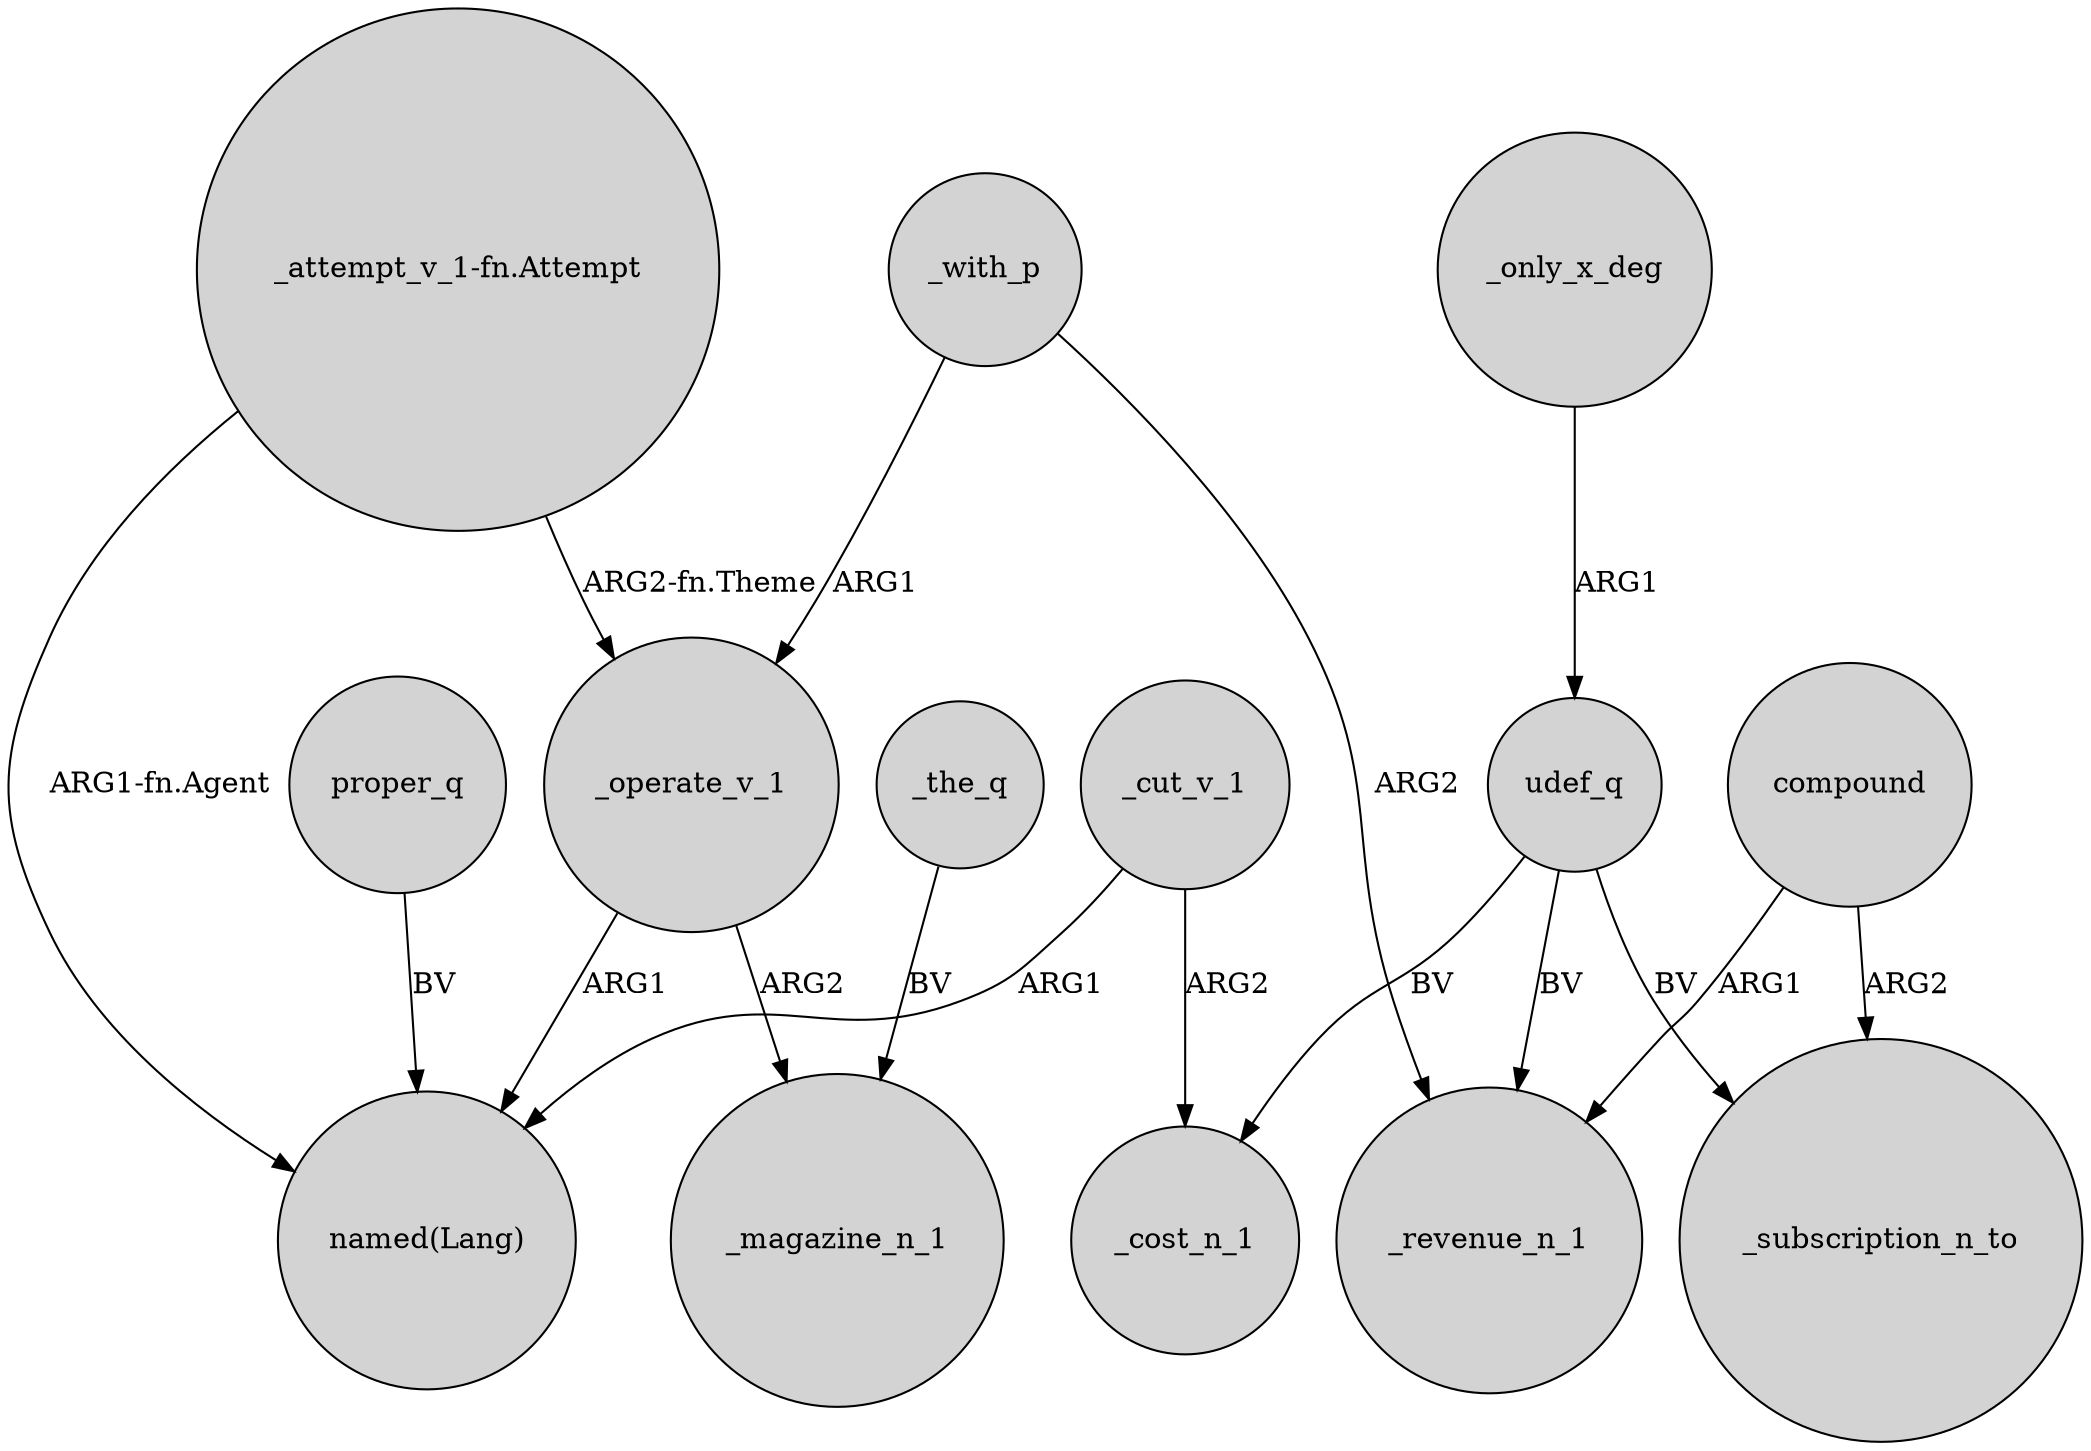digraph {
	node [shape=circle style=filled]
	_operate_v_1 -> "named(Lang)" [label=ARG1]
	udef_q -> _revenue_n_1 [label=BV]
	_the_q -> _magazine_n_1 [label=BV]
	"_attempt_v_1-fn.Attempt" -> _operate_v_1 [label="ARG2-fn.Theme"]
	_only_x_deg -> udef_q [label=ARG1]
	proper_q -> "named(Lang)" [label=BV]
	_cut_v_1 -> "named(Lang)" [label=ARG1]
	udef_q -> _cost_n_1 [label=BV]
	"_attempt_v_1-fn.Attempt" -> "named(Lang)" [label="ARG1-fn.Agent"]
	compound -> _revenue_n_1 [label=ARG1]
	udef_q -> _subscription_n_to [label=BV]
	_operate_v_1 -> _magazine_n_1 [label=ARG2]
	_with_p -> _operate_v_1 [label=ARG1]
	compound -> _subscription_n_to [label=ARG2]
	_with_p -> _revenue_n_1 [label=ARG2]
	_cut_v_1 -> _cost_n_1 [label=ARG2]
}
